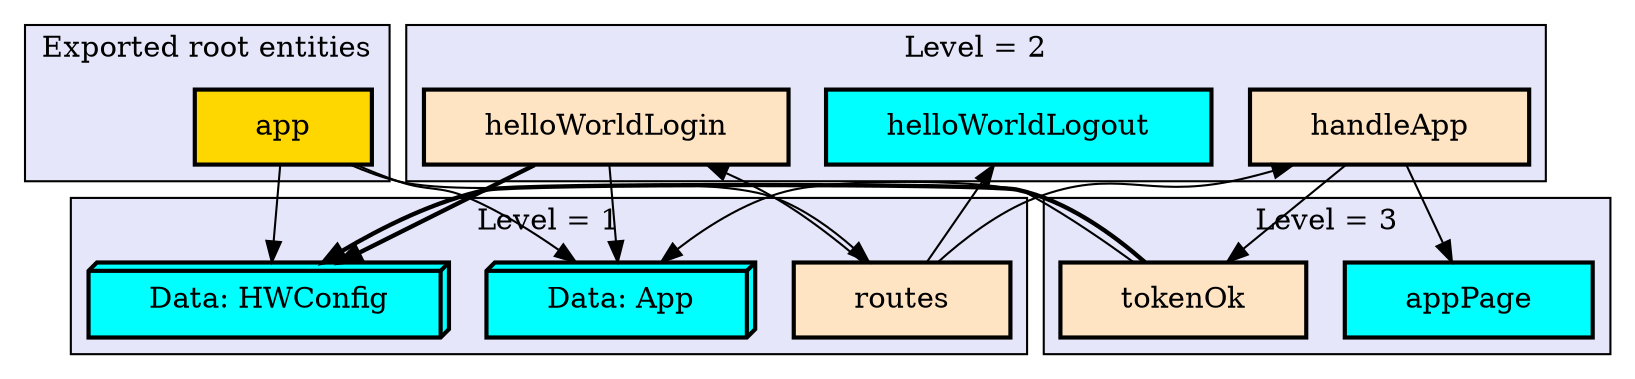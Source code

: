 digraph "Levels within Site" {
    node [margin="0.4,0.1"
         ,style=filled];
    subgraph cluster_0 {
        graph [label="Exported root entities"
              ,style=filled
              ,fillcolor=lavender];
        4 [label=app
          ,shape=box
          ,fillcolor=gold
          ,style="filled,bold"];
    }
    subgraph cluster_1 {
        graph [label="Level = 1"
              ,style=filled
              ,fillcolor=lavender];
        1 [label="Data: App"
          ,shape=box3d
          ,fillcolor=cyan
          ,style="filled,bold"];
        2 [label="Data: HWConfig"
          ,shape=box3d
          ,fillcolor=cyan
          ,style="filled,bold"];
        10 [label=routes
           ,shape=box
           ,fillcolor=bisque
           ,style="filled,bold"];
    }
    subgraph cluster_2 {
        graph [label="Level = 2"
              ,style=filled
              ,fillcolor=lavender];
        6 [label=handleApp
          ,shape=box
          ,fillcolor=bisque
          ,style="filled,bold"];
        7 [label=helloWorldLogin
          ,shape=box
          ,fillcolor=bisque
          ,style="filled,bold"];
        8 [label=helloWorldLogout
          ,shape=box
          ,fillcolor=cyan
          ,style="filled,bold"];
    }
    subgraph cluster_3 {
        graph [label="Level = 3"
              ,style=filled
              ,fillcolor=lavender];
        5 [label=appPage
          ,shape=box
          ,fillcolor=cyan
          ,style="filled,bold"];
        15 [label=tokenOk
           ,shape=box
           ,fillcolor=bisque
           ,style="filled,bold"];
    }
    4 -> 1 [penwidth=1,color=black];
    4 -> 2 [penwidth=1,color=black];
    4 -> 10 [penwidth=1
            ,color=black];
    6 -> 5 [penwidth=1,color=black];
    6 -> 15 [penwidth=1
            ,color=black];
    7 -> 1 [penwidth=1,color=black];
    7 -> 2 [penwidth=2.09861228866811
           ,color=black];
    10 -> 6 [penwidth=1
            ,color=black];
    10 -> 7 [penwidth=1
            ,color=black];
    10 -> 8 [penwidth=1
            ,color=black];
    15 -> 1 [penwidth=1
            ,color=black];
    15 -> 2 [penwidth=2.09861228866811
            ,color=black];
}
